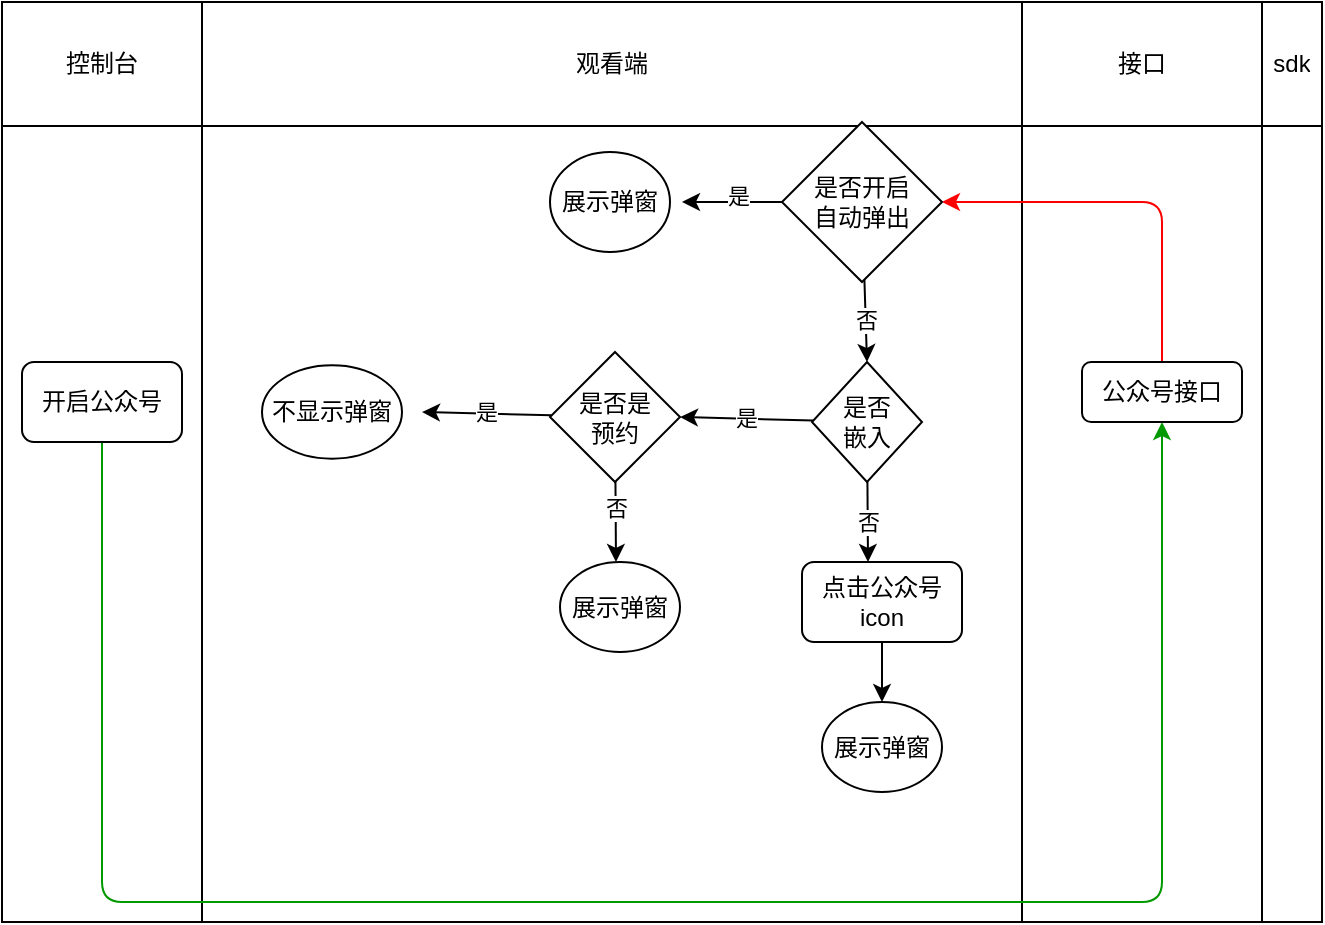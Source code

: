 <mxfile>
    <diagram id="0me3wO1MCgYCtVDecbyN" name="第 1 页">
        <mxGraphModel dx="623" dy="529" grid="1" gridSize="10" guides="1" tooltips="1" connect="1" arrows="1" fold="1" page="1" pageScale="1" pageWidth="827" pageHeight="1169" math="0" shadow="0">
            <root>
                <mxCell id="0"/>
                <mxCell id="1" parent="0"/>
                <mxCell id="8" value="" style="shape=table;startSize=0;container=1;collapsible=0;childLayout=tableLayout;" vertex="1" parent="1">
                    <mxGeometry x="80" y="40" width="660" height="460" as="geometry"/>
                </mxCell>
                <mxCell id="9" value="" style="shape=partialRectangle;collapsible=0;dropTarget=0;pointerEvents=0;fillColor=none;top=0;left=0;bottom=0;right=0;points=[[0,0.5],[1,0.5]];portConstraint=eastwest;" vertex="1" parent="8">
                    <mxGeometry width="660" height="62" as="geometry"/>
                </mxCell>
                <mxCell id="10" value="控制台" style="shape=partialRectangle;html=1;whiteSpace=wrap;connectable=0;overflow=hidden;fillColor=none;top=0;left=0;bottom=0;right=0;pointerEvents=1;" vertex="1" parent="9">
                    <mxGeometry width="100" height="62" as="geometry">
                        <mxRectangle width="100" height="62" as="alternateBounds"/>
                    </mxGeometry>
                </mxCell>
                <mxCell id="11" value="观看端" style="shape=partialRectangle;html=1;whiteSpace=wrap;connectable=0;overflow=hidden;fillColor=none;top=0;left=0;bottom=0;right=0;pointerEvents=1;" vertex="1" parent="9">
                    <mxGeometry x="100" width="410" height="62" as="geometry">
                        <mxRectangle width="410" height="62" as="alternateBounds"/>
                    </mxGeometry>
                </mxCell>
                <mxCell id="12" value="接口" style="shape=partialRectangle;html=1;whiteSpace=wrap;connectable=0;overflow=hidden;fillColor=none;top=0;left=0;bottom=0;right=0;pointerEvents=1;" vertex="1" parent="9">
                    <mxGeometry x="510" width="120" height="62" as="geometry">
                        <mxRectangle width="120" height="62" as="alternateBounds"/>
                    </mxGeometry>
                </mxCell>
                <mxCell id="13" value="sdk" style="shape=partialRectangle;html=1;whiteSpace=wrap;connectable=0;overflow=hidden;fillColor=none;top=0;left=0;bottom=0;right=0;pointerEvents=1;" vertex="1" parent="9">
                    <mxGeometry x="630" width="30" height="62" as="geometry">
                        <mxRectangle width="30" height="62" as="alternateBounds"/>
                    </mxGeometry>
                </mxCell>
                <mxCell id="14" value="" style="shape=partialRectangle;collapsible=0;dropTarget=0;pointerEvents=0;fillColor=none;top=0;left=0;bottom=0;right=0;points=[[0,0.5],[1,0.5]];portConstraint=eastwest;" vertex="1" parent="8">
                    <mxGeometry y="62" width="660" height="398" as="geometry"/>
                </mxCell>
                <mxCell id="15" value="" style="shape=partialRectangle;html=1;whiteSpace=wrap;connectable=0;overflow=hidden;fillColor=none;top=0;left=0;bottom=0;right=0;pointerEvents=1;" vertex="1" parent="14">
                    <mxGeometry width="100" height="398" as="geometry">
                        <mxRectangle width="100" height="398" as="alternateBounds"/>
                    </mxGeometry>
                </mxCell>
                <mxCell id="16" value="" style="shape=partialRectangle;html=1;whiteSpace=wrap;connectable=0;overflow=hidden;fillColor=none;top=0;left=0;bottom=0;right=0;pointerEvents=1;" vertex="1" parent="14">
                    <mxGeometry x="100" width="410" height="398" as="geometry">
                        <mxRectangle width="410" height="398" as="alternateBounds"/>
                    </mxGeometry>
                </mxCell>
                <mxCell id="17" value="" style="shape=partialRectangle;html=1;whiteSpace=wrap;connectable=0;overflow=hidden;fillColor=none;top=0;left=0;bottom=0;right=0;pointerEvents=1;" vertex="1" parent="14">
                    <mxGeometry x="510" width="120" height="398" as="geometry">
                        <mxRectangle width="120" height="398" as="alternateBounds"/>
                    </mxGeometry>
                </mxCell>
                <mxCell id="18" value="" style="shape=partialRectangle;html=1;whiteSpace=wrap;connectable=0;overflow=hidden;fillColor=none;top=0;left=0;bottom=0;right=0;pointerEvents=1;" vertex="1" parent="14">
                    <mxGeometry x="630" width="30" height="398" as="geometry">
                        <mxRectangle width="30" height="398" as="alternateBounds"/>
                    </mxGeometry>
                </mxCell>
                <mxCell id="21" value="" style="edgeStyle=none;html=1;entryX=0.5;entryY=1;entryDx=0;entryDy=0;strokeColor=#009900;" edge="1" parent="1" source="19" target="20">
                    <mxGeometry relative="1" as="geometry">
                        <mxPoint x="250" y="240" as="targetPoint"/>
                        <Array as="points">
                            <mxPoint x="130" y="490"/>
                            <mxPoint x="660" y="490"/>
                        </Array>
                    </mxGeometry>
                </mxCell>
                <mxCell id="19" value="开启公众号" style="rounded=1;whiteSpace=wrap;html=1;" vertex="1" parent="1">
                    <mxGeometry x="90" y="220" width="80" height="40" as="geometry"/>
                </mxCell>
                <mxCell id="51" value="" style="edgeStyle=none;html=1;entryX=1;entryY=0.5;entryDx=0;entryDy=0;strokeColor=#FF0000;" edge="1" parent="1" source="20" target="23">
                    <mxGeometry relative="1" as="geometry">
                        <Array as="points">
                            <mxPoint x="660" y="140"/>
                        </Array>
                    </mxGeometry>
                </mxCell>
                <mxCell id="20" value="&lt;span&gt;公众号接口&lt;/span&gt;" style="rounded=1;whiteSpace=wrap;html=1;" vertex="1" parent="1">
                    <mxGeometry x="620" y="220" width="80" height="30" as="geometry"/>
                </mxCell>
                <mxCell id="26" value="" style="edgeStyle=none;html=1;" edge="1" parent="1" source="23">
                    <mxGeometry relative="1" as="geometry">
                        <mxPoint x="420" y="140" as="targetPoint"/>
                    </mxGeometry>
                </mxCell>
                <mxCell id="27" value="是" style="edgeLabel;html=1;align=center;verticalAlign=middle;resizable=0;points=[];" vertex="1" connectable="0" parent="26">
                    <mxGeometry x="-0.127" y="-3" relative="1" as="geometry">
                        <mxPoint as="offset"/>
                    </mxGeometry>
                </mxCell>
                <mxCell id="28" value="否" style="edgeStyle=none;html=1;entryX=0.5;entryY=0;entryDx=0;entryDy=0;" edge="1" parent="1" source="23" target="30">
                    <mxGeometry relative="1" as="geometry">
                        <mxPoint x="330" y="220" as="targetPoint"/>
                    </mxGeometry>
                </mxCell>
                <mxCell id="23" value="是否开启&lt;br&gt;自动弹出" style="rhombus;whiteSpace=wrap;html=1;" vertex="1" parent="1">
                    <mxGeometry x="470" y="100" width="80" height="80" as="geometry"/>
                </mxCell>
                <mxCell id="31" value="是" style="edgeStyle=none;html=1;entryX=1;entryY=0.5;entryDx=0;entryDy=0;" edge="1" parent="1" source="30" target="35">
                    <mxGeometry relative="1" as="geometry">
                        <mxPoint x="270" y="245" as="targetPoint"/>
                    </mxGeometry>
                </mxCell>
                <mxCell id="46" value="否" style="edgeStyle=none;html=1;" edge="1" parent="1" source="30">
                    <mxGeometry relative="1" as="geometry">
                        <mxPoint x="513" y="320" as="targetPoint"/>
                    </mxGeometry>
                </mxCell>
                <mxCell id="30" value="是否&lt;br&gt;嵌入" style="rhombus;whiteSpace=wrap;html=1;" vertex="1" parent="1">
                    <mxGeometry x="485" y="220" width="55" height="60" as="geometry"/>
                </mxCell>
                <mxCell id="33" value="&lt;span&gt;展示弹窗&lt;/span&gt;" style="ellipse;whiteSpace=wrap;html=1;" vertex="1" parent="1">
                    <mxGeometry x="354" y="115" width="60" height="50" as="geometry"/>
                </mxCell>
                <mxCell id="36" value="" style="edgeStyle=none;html=1;" edge="1" parent="1" source="35">
                    <mxGeometry relative="1" as="geometry">
                        <mxPoint x="290" y="245" as="targetPoint"/>
                    </mxGeometry>
                </mxCell>
                <mxCell id="41" value="是" style="edgeLabel;html=1;align=center;verticalAlign=middle;resizable=0;points=[];" vertex="1" connectable="0" parent="36">
                    <mxGeometry x="0.021" y="-1" relative="1" as="geometry">
                        <mxPoint as="offset"/>
                    </mxGeometry>
                </mxCell>
                <mxCell id="43" value="" style="edgeStyle=none;html=1;" edge="1" parent="1" source="35">
                    <mxGeometry relative="1" as="geometry">
                        <mxPoint x="387" y="320" as="targetPoint"/>
                    </mxGeometry>
                </mxCell>
                <mxCell id="44" value="否" style="edgeLabel;html=1;align=center;verticalAlign=middle;resizable=0;points=[];" vertex="1" connectable="0" parent="43">
                    <mxGeometry x="-0.359" relative="1" as="geometry">
                        <mxPoint as="offset"/>
                    </mxGeometry>
                </mxCell>
                <mxCell id="35" value="是否是&lt;br&gt;预约" style="rhombus;whiteSpace=wrap;html=1;" vertex="1" parent="1">
                    <mxGeometry x="354" y="215" width="65" height="65" as="geometry"/>
                </mxCell>
                <mxCell id="42" value="不显示弹窗" style="ellipse;whiteSpace=wrap;html=1;" vertex="1" parent="1">
                    <mxGeometry x="210" y="221.66" width="70" height="46.67" as="geometry"/>
                </mxCell>
                <mxCell id="45" value="&lt;span&gt;展示弹窗&lt;/span&gt;" style="ellipse;whiteSpace=wrap;html=1;" vertex="1" parent="1">
                    <mxGeometry x="359" y="320" width="60" height="45" as="geometry"/>
                </mxCell>
                <mxCell id="48" value="" style="edgeStyle=none;html=1;" edge="1" parent="1" source="47">
                    <mxGeometry relative="1" as="geometry">
                        <mxPoint x="520" y="390" as="targetPoint"/>
                        <Array as="points">
                            <mxPoint x="520" y="390"/>
                        </Array>
                    </mxGeometry>
                </mxCell>
                <mxCell id="47" value="点击公众号icon" style="rounded=1;whiteSpace=wrap;html=1;" vertex="1" parent="1">
                    <mxGeometry x="480" y="320" width="80" height="40" as="geometry"/>
                </mxCell>
                <mxCell id="50" value="&lt;span&gt;展示弹窗&lt;/span&gt;" style="ellipse;whiteSpace=wrap;html=1;" vertex="1" parent="1">
                    <mxGeometry x="490" y="390" width="60" height="45" as="geometry"/>
                </mxCell>
            </root>
        </mxGraphModel>
    </diagram>
</mxfile>